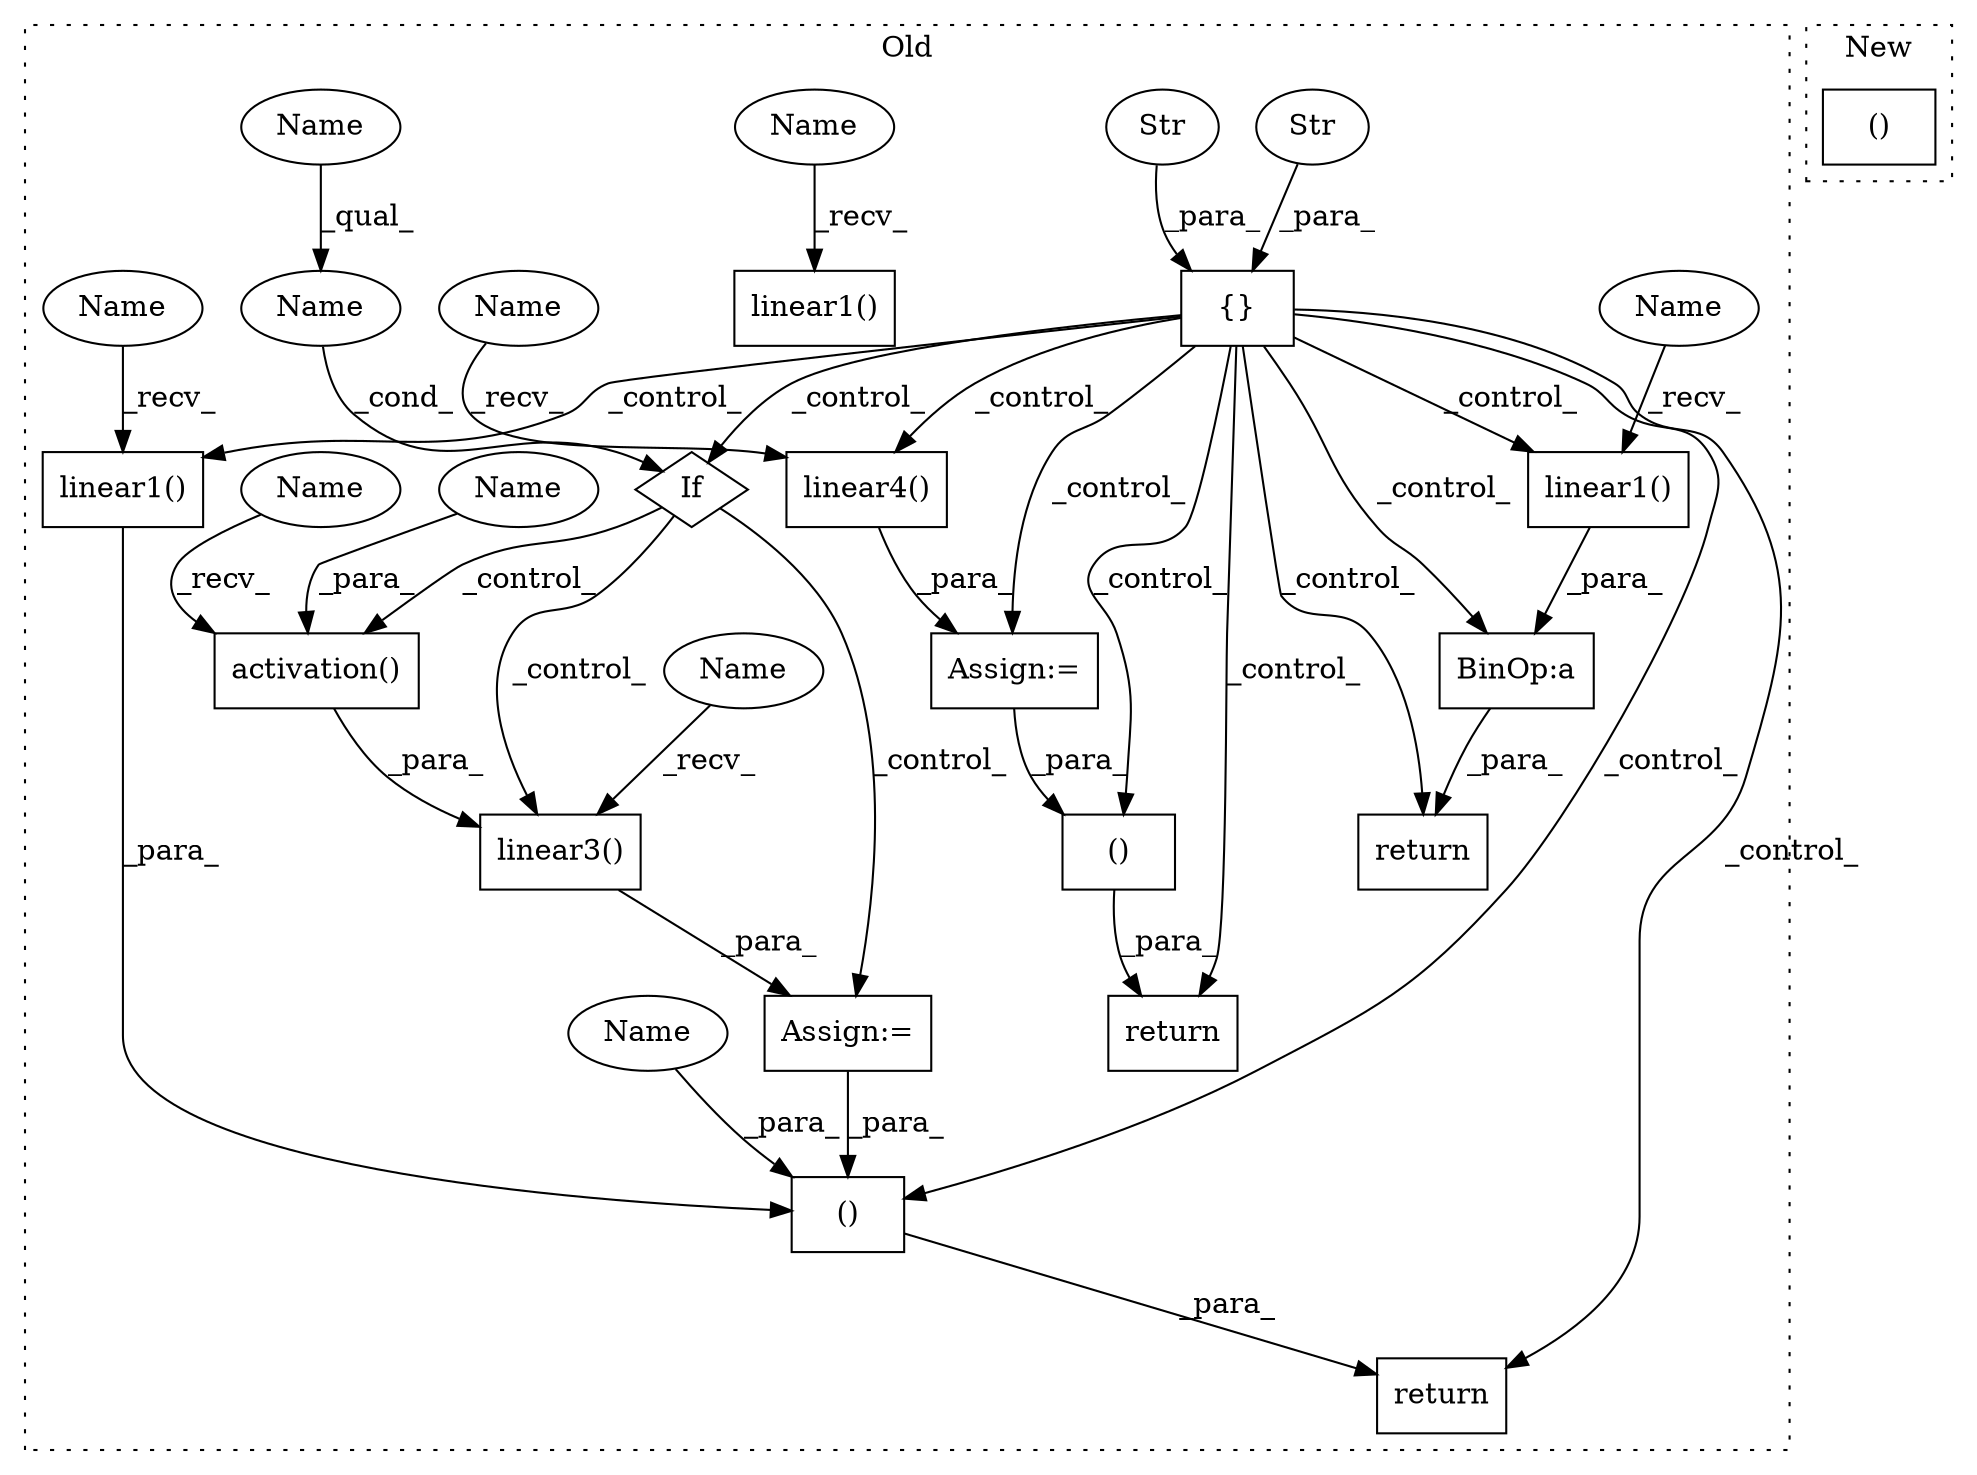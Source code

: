 digraph G {
subgraph cluster0 {
1 [label="activation()" a="75" s="18980,19005" l="16,1" shape="box"];
3 [label="If" a="96" s="18910,18933" l="3,22" shape="diamond"];
4 [label="linear3()" a="75" s="18967,19006" l="13,1" shape="box"];
5 [label="linear1()" a="75" s="19336,19350" l="13,1" shape="box"];
6 [label="{}" a="59" s="18690,18734" l="1,0" shape="box"];
7 [label="()" a="54" s="19205" l="26" shape="box"];
8 [label="linear1()" a="75" s="18783,18797" l="13,1" shape="box"];
9 [label="Str" a="66" s="18704" l="15" shape="ellipse"];
10 [label="Str" a="66" s="18721" l="13" shape="ellipse"];
11 [label="Name" a="87" s="18913" l="20" shape="ellipse"];
12 [label="linear4()" a="75" s="19618,19632" l="13,1" shape="box"];
13 [label="Assign:=" a="68" s="18964" l="3" shape="box"];
14 [label="Assign:=" a="68" s="19615" l="3" shape="box"];
15 [label="return" a="93" s="19189" l="7" shape="box"];
16 [label="()" a="54" s="19667" l="15" shape="box"];
17 [label="BinOp:a" a="82" s="19453" l="3" shape="box"];
18 [label="return" a="93" s="19442" l="7" shape="box"];
19 [label="linear1()" a="75" s="18589,18603" l="13,1" shape="box"];
20 [label="return" a="93" s="19650" l="7" shape="box"];
21 [label="Name" a="87" s="19336" l="4" shape="ellipse"];
22 [label="Name" a="87" s="18589" l="4" shape="ellipse"];
23 [label="Name" a="87" s="19618" l="4" shape="ellipse"];
24 [label="Name" a="87" s="18967" l="4" shape="ellipse"];
25 [label="Name" a="87" s="18913" l="4" shape="ellipse"];
26 [label="Name" a="87" s="18783" l="4" shape="ellipse"];
27 [label="Name" a="87" s="18980" l="4" shape="ellipse"];
28 [label="Name" a="87" s="19207" l="9" shape="ellipse"];
29 [label="Name" a="87" s="18996" l="9" shape="ellipse"];
label = "Old";
style="dotted";
}
subgraph cluster1 {
2 [label="()" a="54" s="15707" l="12" shape="box"];
label = "New";
style="dotted";
}
1 -> 4 [label="_para_"];
3 -> 1 [label="_control_"];
3 -> 13 [label="_control_"];
3 -> 4 [label="_control_"];
4 -> 13 [label="_para_"];
5 -> 17 [label="_para_"];
6 -> 8 [label="_control_"];
6 -> 12 [label="_control_"];
6 -> 3 [label="_control_"];
6 -> 16 [label="_control_"];
6 -> 7 [label="_control_"];
6 -> 15 [label="_control_"];
6 -> 5 [label="_control_"];
6 -> 17 [label="_control_"];
6 -> 20 [label="_control_"];
6 -> 18 [label="_control_"];
6 -> 14 [label="_control_"];
7 -> 15 [label="_para_"];
8 -> 7 [label="_para_"];
9 -> 6 [label="_para_"];
10 -> 6 [label="_para_"];
11 -> 3 [label="_cond_"];
12 -> 14 [label="_para_"];
13 -> 7 [label="_para_"];
14 -> 16 [label="_para_"];
16 -> 20 [label="_para_"];
17 -> 18 [label="_para_"];
21 -> 5 [label="_recv_"];
22 -> 19 [label="_recv_"];
23 -> 12 [label="_recv_"];
24 -> 4 [label="_recv_"];
25 -> 11 [label="_qual_"];
26 -> 8 [label="_recv_"];
27 -> 1 [label="_recv_"];
28 -> 7 [label="_para_"];
29 -> 1 [label="_para_"];
}